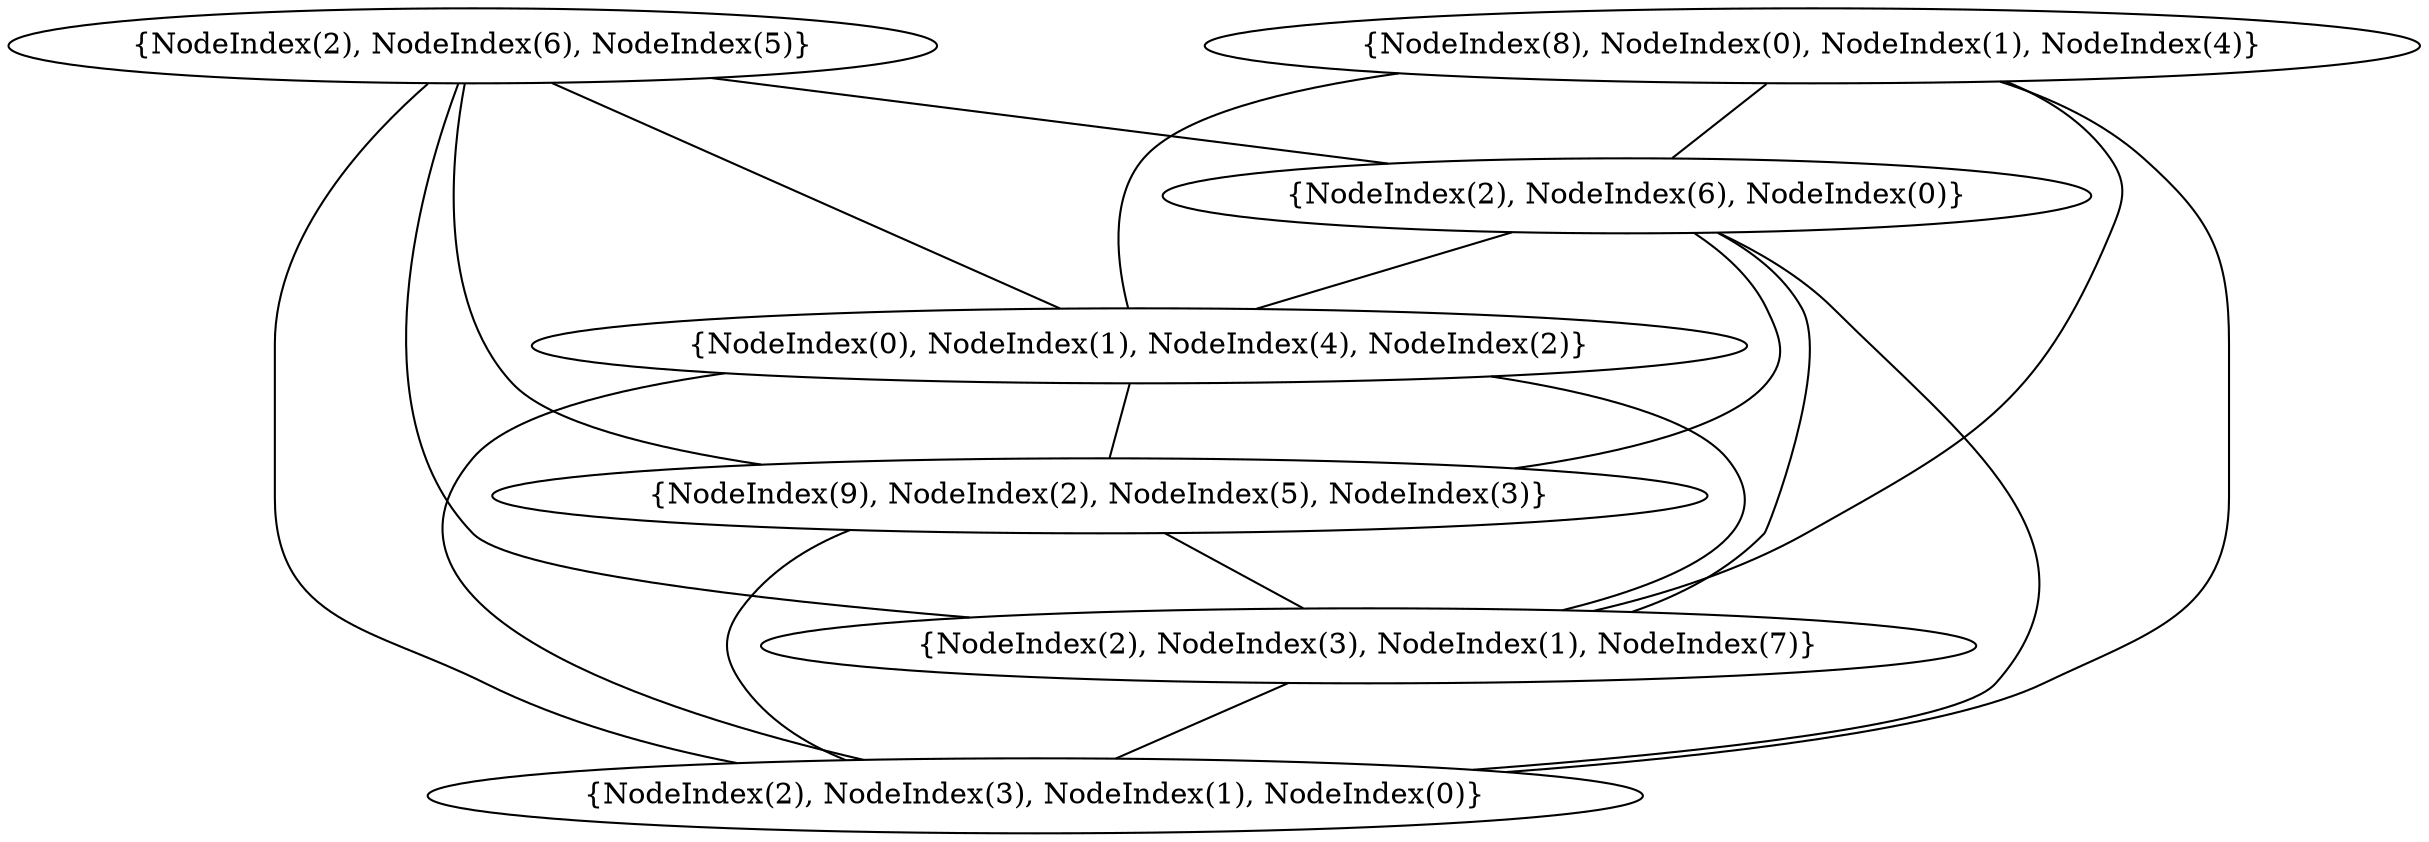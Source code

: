 graph {
    0 [ label = "{NodeIndex(2), NodeIndex(3), NodeIndex(1), NodeIndex(0)}" ]
    1 [ label = "{NodeIndex(2), NodeIndex(3), NodeIndex(1), NodeIndex(7)}" ]
    2 [ label = "{NodeIndex(9), NodeIndex(2), NodeIndex(5), NodeIndex(3)}" ]
    3 [ label = "{NodeIndex(0), NodeIndex(1), NodeIndex(4), NodeIndex(2)}" ]
    4 [ label = "{NodeIndex(2), NodeIndex(6), NodeIndex(0)}" ]
    5 [ label = "{NodeIndex(2), NodeIndex(6), NodeIndex(5)}" ]
    6 [ label = "{NodeIndex(8), NodeIndex(0), NodeIndex(1), NodeIndex(4)}" ]
    1 -- 0 [ ]
    2 -- 0 [ ]
    2 -- 1 [ ]
    3 -- 0 [ ]
    3 -- 1 [ ]
    3 -- 2 [ ]
    4 -- 0 [ ]
    4 -- 1 [ ]
    4 -- 2 [ ]
    4 -- 3 [ ]
    5 -- 0 [ ]
    5 -- 1 [ ]
    5 -- 2 [ ]
    5 -- 3 [ ]
    5 -- 4 [ ]
    6 -- 0 [ ]
    6 -- 1 [ ]
    6 -- 3 [ ]
    6 -- 4 [ ]
}
